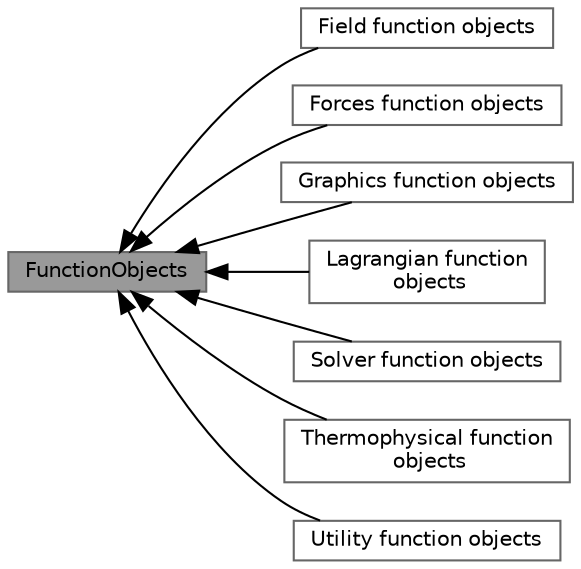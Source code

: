digraph "FunctionObjects"
{
 // LATEX_PDF_SIZE
  bgcolor="transparent";
  edge [fontname=Helvetica,fontsize=10,labelfontname=Helvetica,labelfontsize=10];
  node [fontname=Helvetica,fontsize=10,shape=box,height=0.2,width=0.4];
  rankdir=LR;
  Node2 [id="Node000002",label="Field function objects",height=0.2,width=0.4,color="grey40", fillcolor="white", style="filled",URL="$group__grpFieldFunctionObjects.html",tooltip=" "];
  Node3 [id="Node000003",label="Forces function objects",height=0.2,width=0.4,color="grey40", fillcolor="white", style="filled",URL="$group__grpForcesFunctionObjects.html",tooltip=" "];
  Node1 [id="Node000001",label="FunctionObjects",height=0.2,width=0.4,color="gray40", fillcolor="grey60", style="filled", fontcolor="black",tooltip=" "];
  Node4 [id="Node000004",label="Graphics function objects",height=0.2,width=0.4,color="grey40", fillcolor="white", style="filled",URL="$group__grpGraphicsFunctionObjects.html",tooltip=" "];
  Node5 [id="Node000005",label="Lagrangian function\l objects",height=0.2,width=0.4,color="grey40", fillcolor="white", style="filled",URL="$group__grpLagrangianFunctionObjects.html",tooltip=" "];
  Node6 [id="Node000006",label="Solver function objects",height=0.2,width=0.4,color="grey40", fillcolor="white", style="filled",URL="$group__grpSolversFunctionObjects.html",tooltip=" "];
  Node7 [id="Node000007",label="Thermophysical function\l objects",height=0.2,width=0.4,color="grey40", fillcolor="white", style="filled",URL="$group__grpThermophysicalFunctionObjects.html",tooltip=" "];
  Node8 [id="Node000008",label="Utility function objects",height=0.2,width=0.4,color="grey40", fillcolor="white", style="filled",URL="$group__grpUtilitiesFunctionObjects.html",tooltip=" "];
  Node1->Node2 [shape=plaintext, dir="back", style="solid"];
  Node1->Node3 [shape=plaintext, dir="back", style="solid"];
  Node1->Node4 [shape=plaintext, dir="back", style="solid"];
  Node1->Node5 [shape=plaintext, dir="back", style="solid"];
  Node1->Node6 [shape=plaintext, dir="back", style="solid"];
  Node1->Node7 [shape=plaintext, dir="back", style="solid"];
  Node1->Node8 [shape=plaintext, dir="back", style="solid"];
}
